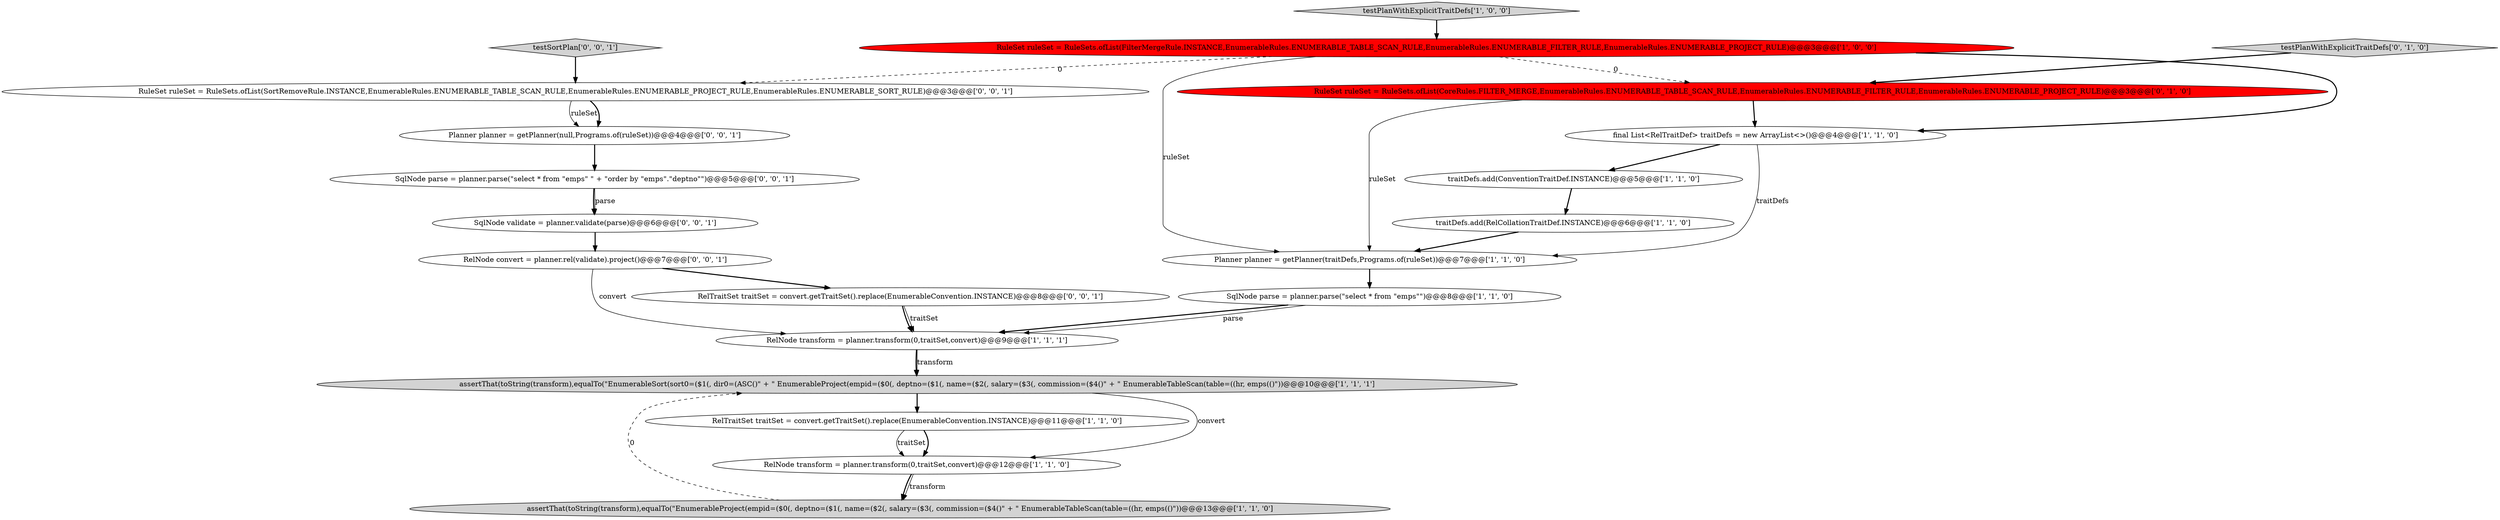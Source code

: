 digraph {
13 [style = filled, label = "testPlanWithExplicitTraitDefs['0', '1', '0']", fillcolor = lightgray, shape = diamond image = "AAA0AAABBB2BBB"];
9 [style = filled, label = "assertThat(toString(transform),equalTo(\"EnumerableSort(sort0=($1(, dir0=(ASC()\" + \" EnumerableProject(empid=($0(, deptno=($1(, name=($2(, salary=($3(, commission=($4()\" + \" EnumerableTableScan(table=((hr, emps(()\"))@@@10@@@['1', '1', '1']", fillcolor = lightgray, shape = ellipse image = "AAA0AAABBB1BBB"];
11 [style = filled, label = "assertThat(toString(transform),equalTo(\"EnumerableProject(empid=($0(, deptno=($1(, name=($2(, salary=($3(, commission=($4()\" + \" EnumerableTableScan(table=((hr, emps(()\"))@@@13@@@['1', '1', '0']", fillcolor = lightgray, shape = ellipse image = "AAA0AAABBB1BBB"];
17 [style = filled, label = "SqlNode validate = planner.validate(parse)@@@6@@@['0', '0', '1']", fillcolor = white, shape = ellipse image = "AAA0AAABBB3BBB"];
15 [style = filled, label = "SqlNode parse = planner.parse(\"select * from \"emps\" \" + \"order by \"emps\".\"deptno\"\")@@@5@@@['0', '0', '1']", fillcolor = white, shape = ellipse image = "AAA0AAABBB3BBB"];
19 [style = filled, label = "RelNode convert = planner.rel(validate).project()@@@7@@@['0', '0', '1']", fillcolor = white, shape = ellipse image = "AAA0AAABBB3BBB"];
20 [style = filled, label = "RelTraitSet traitSet = convert.getTraitSet().replace(EnumerableConvention.INSTANCE)@@@8@@@['0', '0', '1']", fillcolor = white, shape = ellipse image = "AAA0AAABBB3BBB"];
10 [style = filled, label = "final List<RelTraitDef> traitDefs = new ArrayList<>()@@@4@@@['1', '1', '0']", fillcolor = white, shape = ellipse image = "AAA0AAABBB1BBB"];
7 [style = filled, label = "traitDefs.add(RelCollationTraitDef.INSTANCE)@@@6@@@['1', '1', '0']", fillcolor = white, shape = ellipse image = "AAA0AAABBB1BBB"];
18 [style = filled, label = "RuleSet ruleSet = RuleSets.ofList(SortRemoveRule.INSTANCE,EnumerableRules.ENUMERABLE_TABLE_SCAN_RULE,EnumerableRules.ENUMERABLE_PROJECT_RULE,EnumerableRules.ENUMERABLE_SORT_RULE)@@@3@@@['0', '0', '1']", fillcolor = white, shape = ellipse image = "AAA0AAABBB3BBB"];
4 [style = filled, label = "RelNode transform = planner.transform(0,traitSet,convert)@@@12@@@['1', '1', '0']", fillcolor = white, shape = ellipse image = "AAA0AAABBB1BBB"];
5 [style = filled, label = "traitDefs.add(ConventionTraitDef.INSTANCE)@@@5@@@['1', '1', '0']", fillcolor = white, shape = ellipse image = "AAA0AAABBB1BBB"];
16 [style = filled, label = "testSortPlan['0', '0', '1']", fillcolor = lightgray, shape = diamond image = "AAA0AAABBB3BBB"];
3 [style = filled, label = "Planner planner = getPlanner(traitDefs,Programs.of(ruleSet))@@@7@@@['1', '1', '0']", fillcolor = white, shape = ellipse image = "AAA0AAABBB1BBB"];
1 [style = filled, label = "RelTraitSet traitSet = convert.getTraitSet().replace(EnumerableConvention.INSTANCE)@@@11@@@['1', '1', '0']", fillcolor = white, shape = ellipse image = "AAA0AAABBB1BBB"];
14 [style = filled, label = "Planner planner = getPlanner(null,Programs.of(ruleSet))@@@4@@@['0', '0', '1']", fillcolor = white, shape = ellipse image = "AAA0AAABBB3BBB"];
8 [style = filled, label = "SqlNode parse = planner.parse(\"select * from \"emps\"\")@@@8@@@['1', '1', '0']", fillcolor = white, shape = ellipse image = "AAA0AAABBB1BBB"];
12 [style = filled, label = "RuleSet ruleSet = RuleSets.ofList(CoreRules.FILTER_MERGE,EnumerableRules.ENUMERABLE_TABLE_SCAN_RULE,EnumerableRules.ENUMERABLE_FILTER_RULE,EnumerableRules.ENUMERABLE_PROJECT_RULE)@@@3@@@['0', '1', '0']", fillcolor = red, shape = ellipse image = "AAA1AAABBB2BBB"];
0 [style = filled, label = "RelNode transform = planner.transform(0,traitSet,convert)@@@9@@@['1', '1', '1']", fillcolor = white, shape = ellipse image = "AAA0AAABBB1BBB"];
6 [style = filled, label = "RuleSet ruleSet = RuleSets.ofList(FilterMergeRule.INSTANCE,EnumerableRules.ENUMERABLE_TABLE_SCAN_RULE,EnumerableRules.ENUMERABLE_FILTER_RULE,EnumerableRules.ENUMERABLE_PROJECT_RULE)@@@3@@@['1', '0', '0']", fillcolor = red, shape = ellipse image = "AAA1AAABBB1BBB"];
2 [style = filled, label = "testPlanWithExplicitTraitDefs['1', '0', '0']", fillcolor = lightgray, shape = diamond image = "AAA0AAABBB1BBB"];
1->4 [style = bold, label=""];
0->9 [style = bold, label=""];
19->0 [style = solid, label="convert"];
16->18 [style = bold, label=""];
10->3 [style = solid, label="traitDefs"];
2->6 [style = bold, label=""];
19->20 [style = bold, label=""];
11->9 [style = dashed, label="0"];
20->0 [style = bold, label=""];
18->14 [style = solid, label="ruleSet"];
20->0 [style = solid, label="traitSet"];
17->19 [style = bold, label=""];
7->3 [style = bold, label=""];
6->18 [style = dashed, label="0"];
6->12 [style = dashed, label="0"];
8->0 [style = bold, label=""];
12->3 [style = solid, label="ruleSet"];
15->17 [style = bold, label=""];
12->10 [style = bold, label=""];
13->12 [style = bold, label=""];
10->5 [style = bold, label=""];
0->9 [style = solid, label="transform"];
3->8 [style = bold, label=""];
6->10 [style = bold, label=""];
8->0 [style = solid, label="parse"];
5->7 [style = bold, label=""];
14->15 [style = bold, label=""];
15->17 [style = solid, label="parse"];
6->3 [style = solid, label="ruleSet"];
1->4 [style = solid, label="traitSet"];
9->1 [style = bold, label=""];
4->11 [style = bold, label=""];
4->11 [style = solid, label="transform"];
18->14 [style = bold, label=""];
9->4 [style = solid, label="convert"];
}
